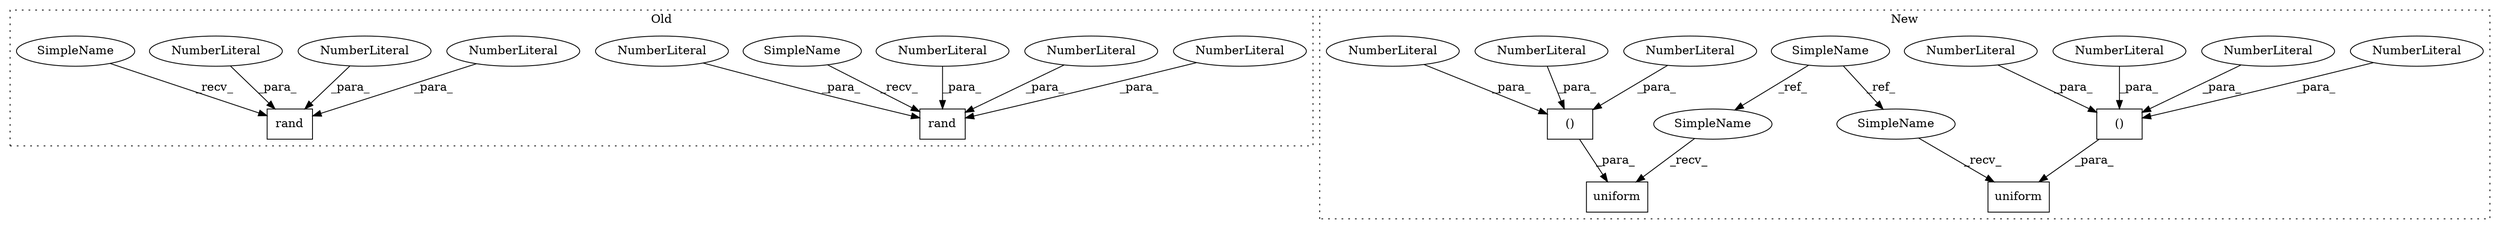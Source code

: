 digraph G {
subgraph cluster0 {
1 [label="rand" a="32" s="2168,2181" l="5,1" shape="box"];
3 [label="NumberLiteral" a="34" s="2177" l="1" shape="ellipse"];
6 [label="NumberLiteral" a="34" s="2175" l="1" shape="ellipse"];
7 [label="NumberLiteral" a="34" s="2173" l="1" shape="ellipse"];
9 [label="NumberLiteral" a="34" s="2179" l="2" shape="ellipse"];
14 [label="rand" a="32" s="2236,2251" l="5,1" shape="box"];
16 [label="NumberLiteral" a="34" s="2247" l="4" shape="ellipse"];
19 [label="NumberLiteral" a="34" s="2241" l="1" shape="ellipse"];
21 [label="NumberLiteral" a="34" s="2243" l="1" shape="ellipse"];
24 [label="SimpleName" a="42" s="2232" l="3" shape="ellipse"];
25 [label="SimpleName" a="42" s="2164" l="3" shape="ellipse"];
label = "Old";
style="dotted";
}
subgraph cluster1 {
2 [label="()" a="106" s="2214" l="44" shape="box"];
4 [label="NumberLiteral" a="34" s="2228" l="1" shape="ellipse"];
5 [label="NumberLiteral" a="34" s="2242" l="1" shape="ellipse"];
8 [label="NumberLiteral" a="34" s="2256" l="2" shape="ellipse"];
10 [label="NumberLiteral" a="34" s="2214" l="1" shape="ellipse"];
11 [label="uniform" a="32" s="2201,2258" l="13,2" shape="box"];
12 [label="SimpleName" a="42" s="2132" l="3" shape="ellipse"];
13 [label="uniform" a="32" s="2314,2373" l="13,2" shape="box"];
15 [label="()" a="106" s="2327" l="46" shape="box"];
17 [label="NumberLiteral" a="34" s="2355" l="1" shape="ellipse"];
18 [label="NumberLiteral" a="34" s="2341" l="1" shape="ellipse"];
20 [label="NumberLiteral" a="34" s="2369" l="4" shape="ellipse"];
22 [label="SimpleName" a="42" s="2197" l="3" shape="ellipse"];
23 [label="SimpleName" a="42" s="2310" l="3" shape="ellipse"];
label = "New";
style="dotted";
}
2 -> 11 [label="_para_"];
3 -> 1 [label="_para_"];
4 -> 2 [label="_para_"];
5 -> 2 [label="_para_"];
6 -> 1 [label="_para_"];
7 -> 1 [label="_para_"];
8 -> 2 [label="_para_"];
9 -> 1 [label="_para_"];
10 -> 2 [label="_para_"];
12 -> 22 [label="_ref_"];
12 -> 23 [label="_ref_"];
15 -> 13 [label="_para_"];
16 -> 14 [label="_para_"];
17 -> 15 [label="_para_"];
18 -> 15 [label="_para_"];
19 -> 14 [label="_para_"];
20 -> 15 [label="_para_"];
21 -> 14 [label="_para_"];
22 -> 11 [label="_recv_"];
23 -> 13 [label="_recv_"];
24 -> 14 [label="_recv_"];
25 -> 1 [label="_recv_"];
}
